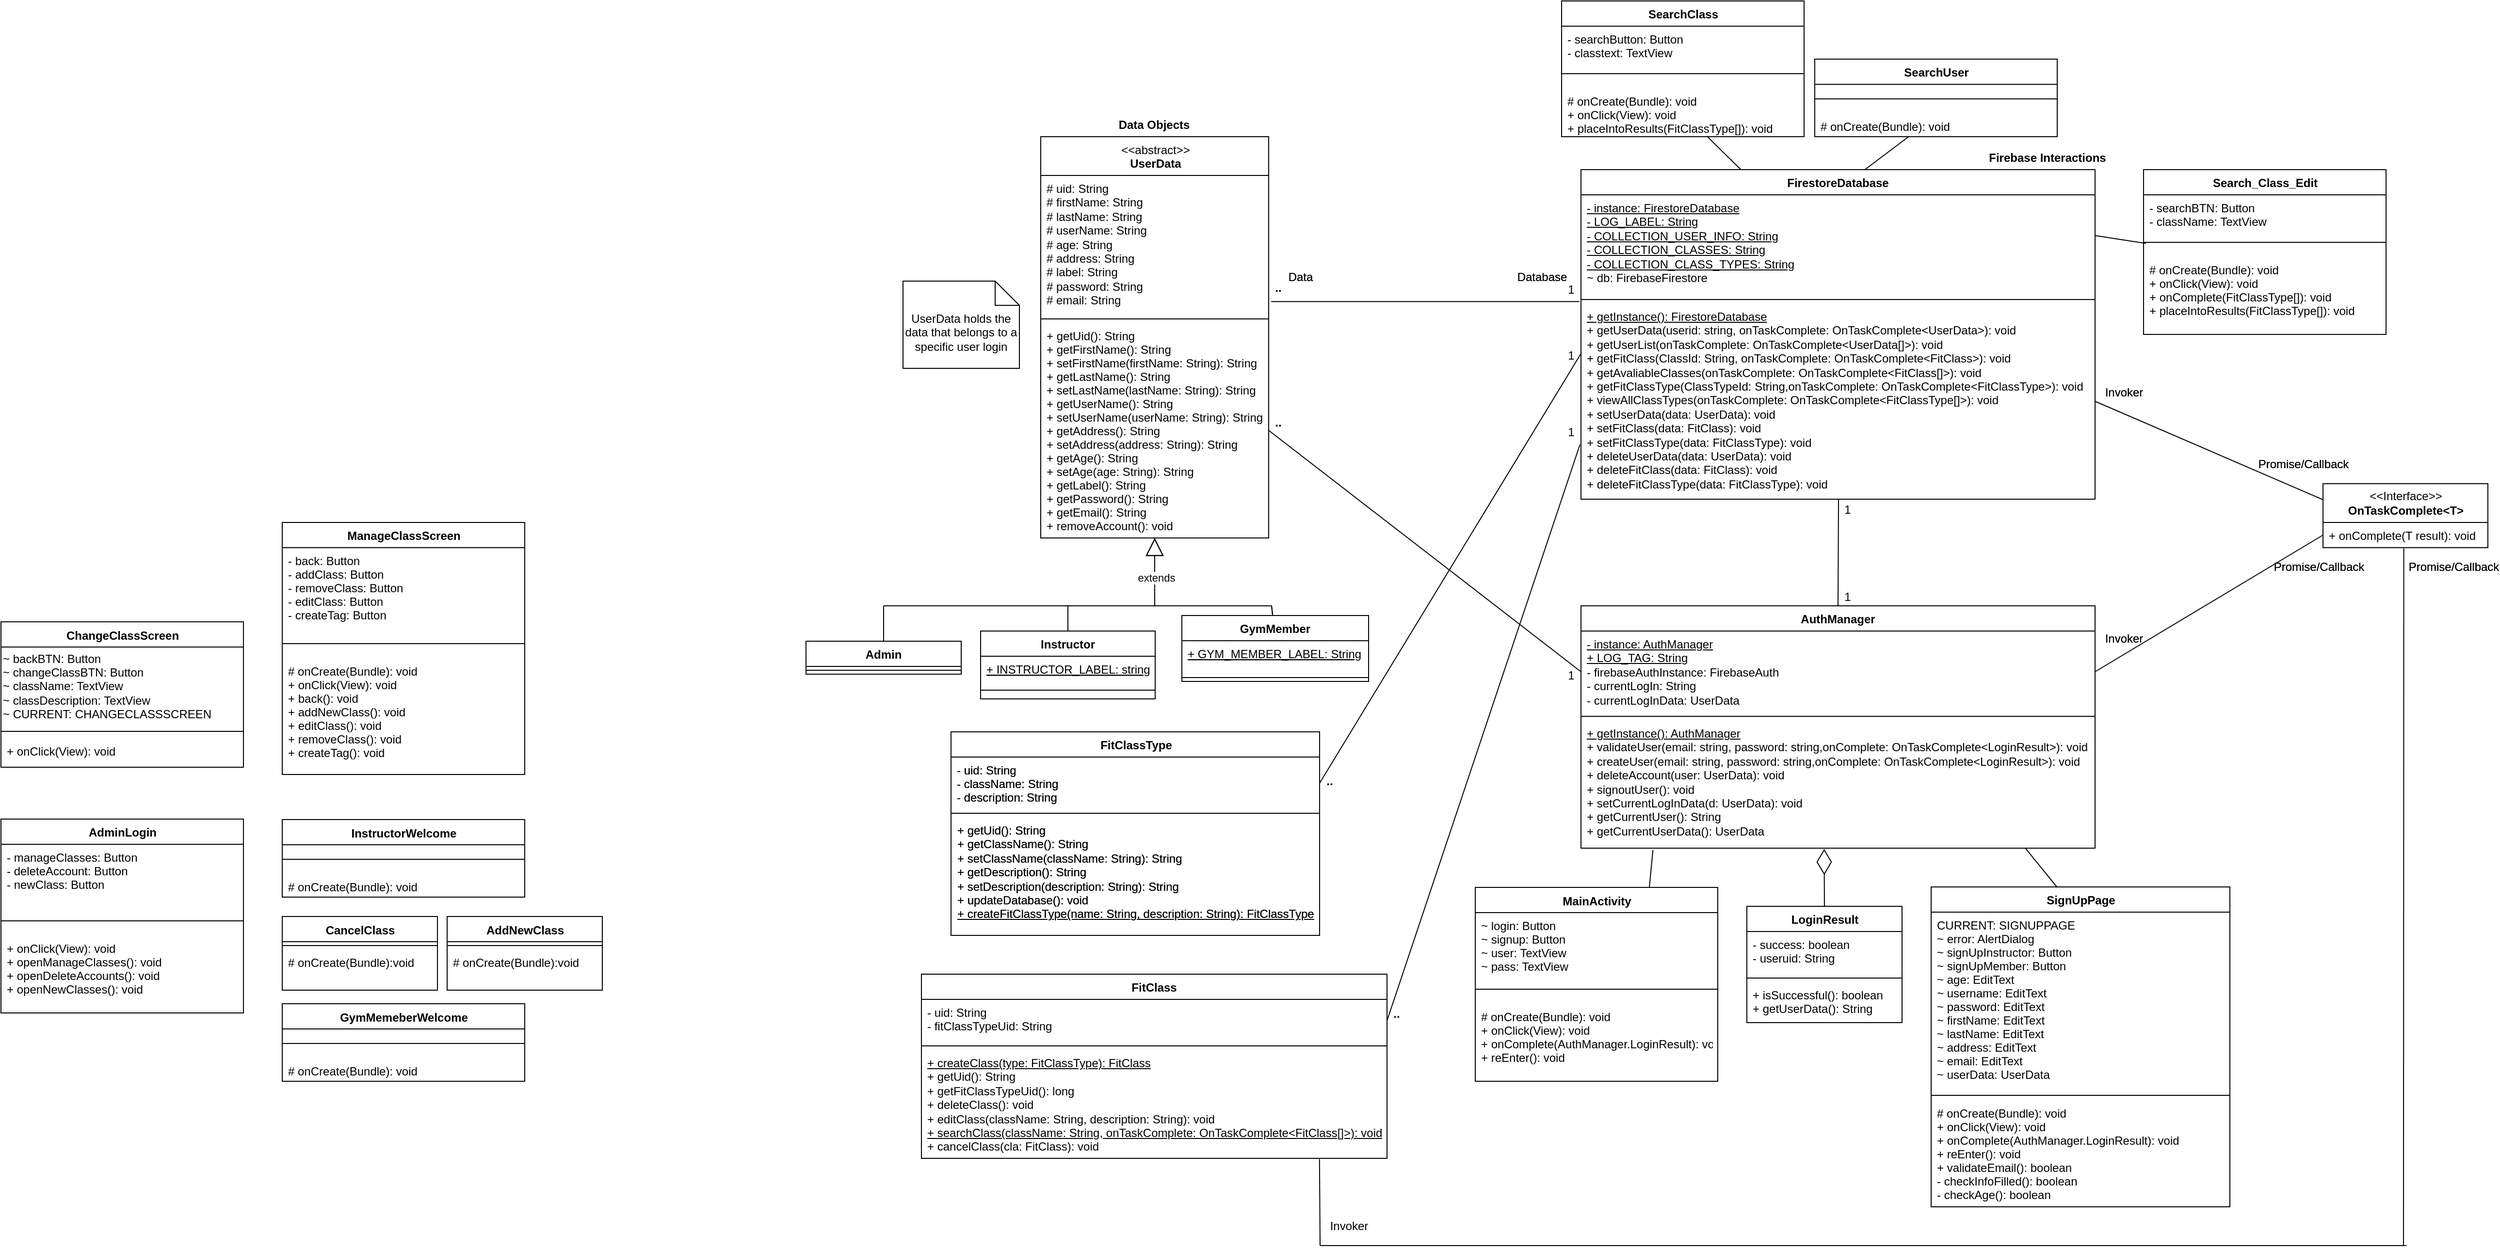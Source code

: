 <mxfile version="15.5.7" type="device"><diagram id="C5RBs43oDa-KdzZeNtuy" name="Page-1"><mxGraphModel dx="3253" dy="2531" grid="1" gridSize="10" guides="1" tooltips="1" connect="1" arrows="1" fold="1" page="1" pageScale="1" pageWidth="827" pageHeight="1169" math="0" shadow="0"><root><mxCell id="WIyWlLk6GJQsqaUBKTNV-0"/><mxCell id="WIyWlLk6GJQsqaUBKTNV-1" parent="WIyWlLk6GJQsqaUBKTNV-0"/><mxCell id="qj3Pw4uuOBfCxaDQ0eWG-0" value="FirestoreDatabase&#10;" style="swimlane;fontStyle=1;align=center;verticalAlign=top;childLayout=stackLayout;horizontal=1;startSize=26;horizontalStack=0;resizeParent=1;resizeParentMax=0;resizeLast=0;collapsible=1;marginBottom=0;" parent="WIyWlLk6GJQsqaUBKTNV-1" vertex="1"><mxGeometry x="1389" y="-870" width="530" height="340" as="geometry"/></mxCell><mxCell id="qj3Pw4uuOBfCxaDQ0eWG-1" value="&lt;u&gt;- instance: FirestoreDatabase&lt;/u&gt;&lt;br&gt;&lt;u&gt;- LOG_LABEL: String&lt;/u&gt;&lt;br&gt;&lt;u&gt;- COLLECTION_USER_INFO: String&lt;/u&gt;&lt;br&gt;&lt;u&gt;- COLLECTION_CLASSES: String&lt;/u&gt;&lt;br&gt;&lt;u&gt;- COLLECTION_CLASS_TYPES: String&lt;/u&gt;&lt;br&gt;~ db: FirebaseFirestore" style="text;strokeColor=none;fillColor=none;align=left;verticalAlign=top;spacingLeft=4;spacingRight=4;overflow=hidden;rotatable=0;points=[[0,0.5],[1,0.5]];portConstraint=eastwest;html=1;" parent="qj3Pw4uuOBfCxaDQ0eWG-0" vertex="1"><mxGeometry y="26" width="530" height="104" as="geometry"/></mxCell><mxCell id="qj3Pw4uuOBfCxaDQ0eWG-2" value="" style="line;strokeWidth=1;fillColor=none;align=left;verticalAlign=middle;spacingTop=-1;spacingLeft=3;spacingRight=3;rotatable=0;labelPosition=right;points=[];portConstraint=eastwest;" parent="qj3Pw4uuOBfCxaDQ0eWG-0" vertex="1"><mxGeometry y="130" width="530" height="8" as="geometry"/></mxCell><mxCell id="qj3Pw4uuOBfCxaDQ0eWG-3" value="&lt;u&gt;+ getInstance(): FirestoreDatabase&lt;/u&gt;&lt;br&gt;+ getUserData(userid: string, onTaskComplete: OnTaskComplete&amp;lt;UserData&amp;gt;): void&lt;br&gt;+ getUserList(onTaskComplete: OnTaskComplete&amp;lt;UserData[]&amp;gt;): void&lt;br&gt;+ getFitClass(ClassId: String, onTaskComplete: OnTaskComplete&amp;lt;FitClass&amp;gt;): void&lt;br&gt;+ getAvaliableClasses(onTaskComplete: OnTaskComplete&amp;lt;FitClass[]&amp;gt;): void&lt;br&gt;+ getFitClassType(ClassTypeId: String,onTaskComplete: OnTaskComplete&amp;lt;FitClassType&amp;gt;): void&lt;br&gt;+ viewAllClassTypes(onTaskComplete: OnTaskComplete&amp;lt;FitClassType[]&amp;gt;): void&lt;br&gt;+ setUserData(data: UserData): void&lt;br&gt;+ setFitClass(data: FitClass): void&lt;br&gt;+ setFitClassType(data: FitClassType): void&lt;br&gt;+ deleteUserData(data: UserData): void&lt;br&gt;+ deleteFitClass(data: FitClass): void&lt;br&gt;+ deleteFitClassType(data: FitClassType): void" style="text;strokeColor=none;fillColor=none;align=left;verticalAlign=top;spacingLeft=4;spacingRight=4;overflow=hidden;rotatable=0;points=[[0,0.5],[1,0.5]];portConstraint=eastwest;html=1;" parent="qj3Pw4uuOBfCxaDQ0eWG-0" vertex="1"><mxGeometry y="138" width="530" height="202" as="geometry"/></mxCell><mxCell id="qj3Pw4uuOBfCxaDQ0eWG-4" value="AuthManager" style="swimlane;fontStyle=1;align=center;verticalAlign=top;childLayout=stackLayout;horizontal=1;startSize=26;horizontalStack=0;resizeParent=1;resizeParentMax=0;resizeLast=0;collapsible=1;marginBottom=0;" parent="WIyWlLk6GJQsqaUBKTNV-1" vertex="1"><mxGeometry x="1389" y="-420" width="530" height="250" as="geometry"/></mxCell><mxCell id="qj3Pw4uuOBfCxaDQ0eWG-5" value="&lt;u&gt;- instance: AuthManager&lt;br&gt;+ LOG_TAG: String&lt;/u&gt;&lt;br&gt;- firebaseAuthInstance: FirebaseAuth&lt;br&gt;- currentLogIn: String&lt;br&gt;- currentLogInData: UserData" style="text;strokeColor=none;fillColor=none;align=left;verticalAlign=top;spacingLeft=4;spacingRight=4;overflow=hidden;rotatable=0;points=[[0,0.5],[1,0.5]];portConstraint=eastwest;html=1;" parent="qj3Pw4uuOBfCxaDQ0eWG-4" vertex="1"><mxGeometry y="26" width="530" height="84" as="geometry"/></mxCell><mxCell id="qj3Pw4uuOBfCxaDQ0eWG-6" value="" style="line;strokeWidth=1;fillColor=none;align=left;verticalAlign=middle;spacingTop=-1;spacingLeft=3;spacingRight=3;rotatable=0;labelPosition=right;points=[];portConstraint=eastwest;" parent="qj3Pw4uuOBfCxaDQ0eWG-4" vertex="1"><mxGeometry y="110" width="530" height="8" as="geometry"/></mxCell><mxCell id="qj3Pw4uuOBfCxaDQ0eWG-7" value="&lt;u&gt;+ getInstance(): AuthManager&lt;/u&gt;&lt;br&gt;+ validateUser(email: string, password: string,onComplete: OnTaskComplete&amp;lt;LoginResult&amp;gt;): void&lt;br&gt;+ createUser(email: string, password: string,onComplete: OnTaskComplete&amp;lt;LoginResult&amp;gt;): void&lt;br&gt;+ deleteAccount(user: UserData): void&lt;br&gt;+ signoutUser(): void&lt;br&gt;+ setCurrentLogInData(d: UserData): void&lt;br&gt;+ getCurrentUser(): String&lt;br&gt;+ getCurrentUserData(): UserData" style="text;strokeColor=none;fillColor=none;align=left;verticalAlign=top;spacingLeft=4;spacingRight=4;overflow=hidden;rotatable=0;points=[[0,0.5],[1,0.5]];portConstraint=eastwest;html=1;" parent="qj3Pw4uuOBfCxaDQ0eWG-4" vertex="1"><mxGeometry y="118" width="530" height="132" as="geometry"/></mxCell><mxCell id="qj3Pw4uuOBfCxaDQ0eWG-10" value="&lt;span style=&quot;font-weight: normal&quot;&gt;&amp;lt;&amp;lt;abstract&amp;gt;&amp;gt;&lt;/span&gt;&lt;br&gt;UserData" style="swimlane;fontStyle=1;align=center;verticalAlign=top;childLayout=stackLayout;horizontal=1;startSize=40;horizontalStack=0;resizeParent=1;resizeParentMax=0;resizeLast=0;collapsible=1;marginBottom=0;html=1;" parent="WIyWlLk6GJQsqaUBKTNV-1" vertex="1"><mxGeometry x="832" y="-904" width="235" height="414" as="geometry"/></mxCell><mxCell id="qj3Pw4uuOBfCxaDQ0eWG-11" value="# uid: String&lt;br&gt;# firstName: String&lt;br&gt;# lastName: String&lt;br&gt;# userName: String&lt;br&gt;# age: String&lt;br&gt;# address: String&lt;br&gt;# label: String&lt;br&gt;# password: String&lt;br&gt;# email: String" style="text;strokeColor=none;fillColor=none;align=left;verticalAlign=top;spacingLeft=4;spacingRight=4;overflow=hidden;rotatable=0;points=[[0,0.5],[1,0.5]];portConstraint=eastwest;html=1;" parent="qj3Pw4uuOBfCxaDQ0eWG-10" vertex="1"><mxGeometry y="40" width="235" height="144" as="geometry"/></mxCell><mxCell id="qj3Pw4uuOBfCxaDQ0eWG-12" value="" style="line;strokeWidth=1;fillColor=none;align=left;verticalAlign=middle;spacingTop=-1;spacingLeft=3;spacingRight=3;rotatable=0;labelPosition=right;points=[];portConstraint=eastwest;" parent="qj3Pw4uuOBfCxaDQ0eWG-10" vertex="1"><mxGeometry y="184" width="235" height="8" as="geometry"/></mxCell><mxCell id="qj3Pw4uuOBfCxaDQ0eWG-13" value="+ getUid(): String&#10;+ getFirstName(): String&#10;+ setFirstName(firstName: String): String&#10;+ getLastName(): String&#10;+ setLastName(lastName: String): String&#10;+ getUserName(): String&#10;+ setUserName(userName: String): String&#10;+ getAddress(): String&#10;+ setAddress(address: String): String&#10;+ getAge(): String&#10;+ setAge(age: String): String&#10;+ getLabel(): String&#10;+ getPassword(): String&#10;+ getEmail(): String&#10;+ removeAccount(): void" style="text;strokeColor=none;fillColor=none;align=left;verticalAlign=top;spacingLeft=4;spacingRight=4;overflow=hidden;rotatable=0;points=[[0,0.5],[1,0.5]];portConstraint=eastwest;" parent="qj3Pw4uuOBfCxaDQ0eWG-10" vertex="1"><mxGeometry y="192" width="235" height="222" as="geometry"/></mxCell><mxCell id="qj3Pw4uuOBfCxaDQ0eWG-15" value="Firebase Interactions" style="text;align=center;fontStyle=1;verticalAlign=middle;spacingLeft=3;spacingRight=3;strokeColor=none;rotatable=0;points=[[0,0.5],[1,0.5]];portConstraint=eastwest;" parent="WIyWlLk6GJQsqaUBKTNV-1" vertex="1"><mxGeometry x="1830" y="-896" width="80" height="26" as="geometry"/></mxCell><mxCell id="qj3Pw4uuOBfCxaDQ0eWG-17" value="Data Objects" style="text;align=center;fontStyle=1;verticalAlign=middle;spacingLeft=3;spacingRight=3;strokeColor=none;rotatable=0;points=[[0,0.5],[1,0.5]];portConstraint=eastwest;" parent="WIyWlLk6GJQsqaUBKTNV-1" vertex="1"><mxGeometry x="909" y="-930" width="80" height="26" as="geometry"/></mxCell><mxCell id="qj3Pw4uuOBfCxaDQ0eWG-18" value="FitClass" style="swimlane;fontStyle=1;align=center;verticalAlign=top;childLayout=stackLayout;horizontal=1;startSize=26;horizontalStack=0;resizeParent=1;resizeParentMax=0;resizeLast=0;collapsible=1;marginBottom=0;" parent="WIyWlLk6GJQsqaUBKTNV-1" vertex="1"><mxGeometry x="709" y="-40" width="480" height="190" as="geometry"/></mxCell><mxCell id="qj3Pw4uuOBfCxaDQ0eWG-19" value="- uid: String&#10;- fitClassTypeUid: String" style="text;strokeColor=none;fillColor=none;align=left;verticalAlign=top;spacingLeft=4;spacingRight=4;overflow=hidden;rotatable=0;points=[[0,0.5],[1,0.5]];portConstraint=eastwest;" parent="qj3Pw4uuOBfCxaDQ0eWG-18" vertex="1"><mxGeometry y="26" width="480" height="44" as="geometry"/></mxCell><mxCell id="qj3Pw4uuOBfCxaDQ0eWG-20" value="" style="line;strokeWidth=1;fillColor=none;align=left;verticalAlign=middle;spacingTop=-1;spacingLeft=3;spacingRight=3;rotatable=0;labelPosition=right;points=[];portConstraint=eastwest;" parent="qj3Pw4uuOBfCxaDQ0eWG-18" vertex="1"><mxGeometry y="70" width="480" height="8" as="geometry"/></mxCell><mxCell id="qj3Pw4uuOBfCxaDQ0eWG-21" value="&lt;u&gt;+ createClass(type: FitClassType): FitClass&lt;/u&gt;&lt;br&gt;+ getUid(): String&lt;br&gt;+ getFitClassTypeUid(): long&lt;br&gt;+ deleteClass(): void&lt;br&gt;+ editClass(className: String, description: String): void&lt;br&gt;&lt;u&gt;+ searchClass(className: String, onTaskComplete: OnTaskComplete&amp;lt;FitClass[]&amp;gt;): void&lt;/u&gt;&lt;br&gt;+ cancelClass(cla: FitClass): void" style="text;strokeColor=none;fillColor=none;align=left;verticalAlign=top;spacingLeft=4;spacingRight=4;overflow=hidden;rotatable=0;points=[[0,0.5],[1,0.5]];portConstraint=eastwest;html=1;" parent="qj3Pw4uuOBfCxaDQ0eWG-18" vertex="1"><mxGeometry y="78" width="480" height="112" as="geometry"/></mxCell><mxCell id="qj3Pw4uuOBfCxaDQ0eWG-22" value="UserData holds the data that belongs to a specific user login" style="shape=note2;boundedLbl=1;whiteSpace=wrap;html=1;size=25;verticalAlign=top;align=center;" parent="WIyWlLk6GJQsqaUBKTNV-1" vertex="1"><mxGeometry x="690" y="-755" width="120" height="90" as="geometry"/></mxCell><mxCell id="qj3Pw4uuOBfCxaDQ0eWG-23" value="Admin" style="swimlane;fontStyle=1;align=center;verticalAlign=top;childLayout=stackLayout;horizontal=1;startSize=26;horizontalStack=0;resizeParent=1;resizeParentMax=0;resizeLast=0;collapsible=1;marginBottom=0;" parent="WIyWlLk6GJQsqaUBKTNV-1" vertex="1"><mxGeometry x="590" y="-383.5" width="160" height="34" as="geometry"/></mxCell><mxCell id="qj3Pw4uuOBfCxaDQ0eWG-25" value="" style="line;strokeWidth=1;fillColor=none;align=left;verticalAlign=middle;spacingTop=-1;spacingLeft=3;spacingRight=3;rotatable=0;labelPosition=right;points=[];portConstraint=eastwest;" parent="qj3Pw4uuOBfCxaDQ0eWG-23" vertex="1"><mxGeometry y="26" width="160" height="8" as="geometry"/></mxCell><mxCell id="qj3Pw4uuOBfCxaDQ0eWG-27" value="Instructor" style="swimlane;fontStyle=1;align=center;verticalAlign=top;childLayout=stackLayout;horizontal=1;startSize=26;horizontalStack=0;resizeParent=1;resizeParentMax=0;resizeLast=0;collapsible=1;marginBottom=0;" parent="WIyWlLk6GJQsqaUBKTNV-1" vertex="1"><mxGeometry x="770" y="-394" width="180" height="70" as="geometry"/></mxCell><mxCell id="qj3Pw4uuOBfCxaDQ0eWG-28" value="+ INSTRUCTOR_LABEL: string" style="text;strokeColor=none;fillColor=none;align=left;verticalAlign=top;spacingLeft=4;spacingRight=4;overflow=hidden;rotatable=0;points=[[0,0.5],[1,0.5]];portConstraint=eastwest;fontStyle=4" parent="qj3Pw4uuOBfCxaDQ0eWG-27" vertex="1"><mxGeometry y="26" width="180" height="26" as="geometry"/></mxCell><mxCell id="qj3Pw4uuOBfCxaDQ0eWG-29" value="" style="line;strokeWidth=1;fillColor=none;align=left;verticalAlign=middle;spacingTop=-1;spacingLeft=3;spacingRight=3;rotatable=0;labelPosition=right;points=[];portConstraint=eastwest;" parent="qj3Pw4uuOBfCxaDQ0eWG-27" vertex="1"><mxGeometry y="52" width="180" height="18" as="geometry"/></mxCell><mxCell id="qj3Pw4uuOBfCxaDQ0eWG-31" value="GymMember" style="swimlane;fontStyle=1;align=center;verticalAlign=top;childLayout=stackLayout;horizontal=1;startSize=26;horizontalStack=0;resizeParent=1;resizeParentMax=0;resizeLast=0;collapsible=1;marginBottom=0;" parent="WIyWlLk6GJQsqaUBKTNV-1" vertex="1"><mxGeometry x="977.5" y="-410" width="192.5" height="68" as="geometry"/></mxCell><mxCell id="qj3Pw4uuOBfCxaDQ0eWG-32" value="+ GYM_MEMBER_LABEL: String" style="text;strokeColor=none;fillColor=none;align=left;verticalAlign=top;spacingLeft=4;spacingRight=4;overflow=hidden;rotatable=0;points=[[0,0.5],[1,0.5]];portConstraint=eastwest;fontStyle=4" parent="qj3Pw4uuOBfCxaDQ0eWG-31" vertex="1"><mxGeometry y="26" width="192.5" height="34" as="geometry"/></mxCell><mxCell id="qj3Pw4uuOBfCxaDQ0eWG-33" value="" style="line;strokeWidth=1;fillColor=none;align=left;verticalAlign=middle;spacingTop=-1;spacingLeft=3;spacingRight=3;rotatable=0;labelPosition=right;points=[];portConstraint=eastwest;" parent="qj3Pw4uuOBfCxaDQ0eWG-31" vertex="1"><mxGeometry y="60" width="192.5" height="8" as="geometry"/></mxCell><mxCell id="qj3Pw4uuOBfCxaDQ0eWG-36" value="extends" style="endArrow=block;endSize=16;endFill=0;html=1;entryX=0.5;entryY=1;entryDx=0;entryDy=0;entryPerimeter=0;" parent="WIyWlLk6GJQsqaUBKTNV-1" target="qj3Pw4uuOBfCxaDQ0eWG-13" edge="1"><mxGeometry x="-0.133" y="-1" width="160" relative="1" as="geometry"><mxPoint x="949.5" y="-420" as="sourcePoint"/><mxPoint x="951.5" y="-490" as="targetPoint"/><mxPoint y="1" as="offset"/></mxGeometry></mxCell><mxCell id="qj3Pw4uuOBfCxaDQ0eWG-38" value="" style="endArrow=none;html=1;" parent="WIyWlLk6GJQsqaUBKTNV-1" edge="1"><mxGeometry width="50" height="50" relative="1" as="geometry"><mxPoint x="670" y="-420" as="sourcePoint"/><mxPoint x="1070" y="-420" as="targetPoint"/></mxGeometry></mxCell><mxCell id="qj3Pw4uuOBfCxaDQ0eWG-39" value="" style="endArrow=none;html=1;exitX=0.486;exitY=-0.007;exitDx=0;exitDy=0;exitPerimeter=0;" parent="WIyWlLk6GJQsqaUBKTNV-1" source="qj3Pw4uuOBfCxaDQ0eWG-31" edge="1"><mxGeometry width="50" height="50" relative="1" as="geometry"><mxPoint x="920" y="-190" as="sourcePoint"/><mxPoint x="1070" y="-420" as="targetPoint"/></mxGeometry></mxCell><mxCell id="qj3Pw4uuOBfCxaDQ0eWG-40" value="" style="endArrow=none;html=1;exitX=0.5;exitY=0;exitDx=0;exitDy=0;" parent="WIyWlLk6GJQsqaUBKTNV-1" source="qj3Pw4uuOBfCxaDQ0eWG-23" edge="1"><mxGeometry width="50" height="50" relative="1" as="geometry"><mxPoint x="750" y="-180" as="sourcePoint"/><mxPoint x="670" y="-420" as="targetPoint"/></mxGeometry></mxCell><mxCell id="qj3Pw4uuOBfCxaDQ0eWG-41" value="" style="endArrow=none;html=1;exitX=0.5;exitY=0;exitDx=0;exitDy=0;" parent="WIyWlLk6GJQsqaUBKTNV-1" source="qj3Pw4uuOBfCxaDQ0eWG-27" edge="1"><mxGeometry width="50" height="50" relative="1" as="geometry"><mxPoint x="900" y="-70" as="sourcePoint"/><mxPoint x="860" y="-420" as="targetPoint"/></mxGeometry></mxCell><mxCell id="KuLqI49KW8a4QAhjE9KD-0" value="" style="endArrow=diamondThin;endFill=0;endSize=24;html=1;sourcePerimeterSpacing=8;targetPerimeterSpacing=8;exitX=0.5;exitY=0;exitDx=0;exitDy=0;entryX=0.473;entryY=1.006;entryDx=0;entryDy=0;entryPerimeter=0;" parent="WIyWlLk6GJQsqaUBKTNV-1" source="KuLqI49KW8a4QAhjE9KD-1" target="qj3Pw4uuOBfCxaDQ0eWG-7" edge="1"><mxGeometry width="160" relative="1" as="geometry"><mxPoint x="1404" y="-42" as="sourcePoint"/><mxPoint x="1639" y="-190" as="targetPoint"/></mxGeometry></mxCell><mxCell id="KuLqI49KW8a4QAhjE9KD-1" value="LoginResult" style="swimlane;fontStyle=1;align=center;verticalAlign=top;childLayout=stackLayout;horizontal=1;startSize=26;horizontalStack=0;resizeParent=1;resizeParentMax=0;resizeLast=0;collapsible=1;marginBottom=0;hachureGap=4;pointerEvents=0;html=1;" parent="WIyWlLk6GJQsqaUBKTNV-1" vertex="1"><mxGeometry x="1560" y="-110" width="160" height="120" as="geometry"/></mxCell><mxCell id="KuLqI49KW8a4QAhjE9KD-2" value="- success: boolean&#10;- useruid: String " style="text;strokeColor=none;fillColor=none;align=left;verticalAlign=top;spacingLeft=4;spacingRight=4;overflow=hidden;rotatable=0;points=[[0,0.5],[1,0.5]];portConstraint=eastwest;" parent="KuLqI49KW8a4QAhjE9KD-1" vertex="1"><mxGeometry y="26" width="160" height="44" as="geometry"/></mxCell><mxCell id="KuLqI49KW8a4QAhjE9KD-3" value="" style="line;strokeWidth=1;fillColor=none;align=left;verticalAlign=middle;spacingTop=-1;spacingLeft=3;spacingRight=3;rotatable=0;labelPosition=right;points=[];portConstraint=eastwest;" parent="KuLqI49KW8a4QAhjE9KD-1" vertex="1"><mxGeometry y="70" width="160" height="8" as="geometry"/></mxCell><mxCell id="KuLqI49KW8a4QAhjE9KD-4" value="+ isSuccessful(): boolean&#10;+ getUserData(): String" style="text;strokeColor=none;fillColor=none;align=left;verticalAlign=top;spacingLeft=4;spacingRight=4;overflow=hidden;rotatable=0;points=[[0,0.5],[1,0.5]];portConstraint=eastwest;" parent="KuLqI49KW8a4QAhjE9KD-1" vertex="1"><mxGeometry y="78" width="160" height="42" as="geometry"/></mxCell><mxCell id="KuLqI49KW8a4QAhjE9KD-5" value="&amp;lt;&amp;lt;Interface&amp;gt;&amp;gt;&lt;br&gt;&lt;b&gt;OnTaskComplete&amp;lt;T&amp;gt;&lt;/b&gt;" style="swimlane;fontStyle=0;childLayout=stackLayout;horizontal=1;startSize=40;fillColor=none;horizontalStack=0;resizeParent=1;resizeParentMax=0;resizeLast=0;collapsible=1;marginBottom=0;hachureGap=4;pointerEvents=0;html=1;" parent="WIyWlLk6GJQsqaUBKTNV-1" vertex="1"><mxGeometry x="2154" y="-546" width="170" height="66" as="geometry"/></mxCell><mxCell id="KuLqI49KW8a4QAhjE9KD-6" value="+ onComplete(T result): void" style="text;strokeColor=none;fillColor=none;align=left;verticalAlign=top;spacingLeft=4;spacingRight=4;overflow=hidden;rotatable=0;points=[[0,0.5],[1,0.5]];portConstraint=eastwest;" parent="KuLqI49KW8a4QAhjE9KD-5" vertex="1"><mxGeometry y="40" width="170" height="26" as="geometry"/></mxCell><mxCell id="KuLqI49KW8a4QAhjE9KD-13" value="" style="endArrow=none;html=1;startSize=14;endSize=14;sourcePerimeterSpacing=8;targetPerimeterSpacing=8;entryX=1;entryY=0.5;entryDx=0;entryDy=0;exitX=0;exitY=0.25;exitDx=0;exitDy=0;" parent="WIyWlLk6GJQsqaUBKTNV-1" source="KuLqI49KW8a4QAhjE9KD-5" target="qj3Pw4uuOBfCxaDQ0eWG-3" edge="1"><mxGeometry width="50" height="50" relative="1" as="geometry"><mxPoint x="2129" y="-520" as="sourcePoint"/><mxPoint x="2279" y="-636" as="targetPoint"/></mxGeometry></mxCell><mxCell id="KuLqI49KW8a4QAhjE9KD-14" value="" style="endArrow=none;html=1;startSize=14;endSize=14;sourcePerimeterSpacing=8;targetPerimeterSpacing=8;exitX=0;exitY=0.5;exitDx=0;exitDy=0;entryX=1;entryY=0.5;entryDx=0;entryDy=0;" parent="WIyWlLk6GJQsqaUBKTNV-1" source="KuLqI49KW8a4QAhjE9KD-6" target="qj3Pw4uuOBfCxaDQ0eWG-5" edge="1"><mxGeometry width="50" height="50" relative="1" as="geometry"><mxPoint x="1939" y="-506" as="sourcePoint"/><mxPoint x="2319" y="-616" as="targetPoint"/></mxGeometry></mxCell><mxCell id="KuLqI49KW8a4QAhjE9KD-15" value="Promise/Callback" style="text;html=1;strokeColor=none;fillColor=none;align=center;verticalAlign=middle;whiteSpace=wrap;rounded=0;hachureGap=4;pointerEvents=0;" parent="WIyWlLk6GJQsqaUBKTNV-1" vertex="1"><mxGeometry x="2114" y="-576" width="40" height="20" as="geometry"/></mxCell><mxCell id="KuLqI49KW8a4QAhjE9KD-16" value="Promise/Callback" style="text;html=1;strokeColor=none;fillColor=none;align=center;verticalAlign=middle;whiteSpace=wrap;rounded=0;hachureGap=4;pointerEvents=0;" parent="WIyWlLk6GJQsqaUBKTNV-1" vertex="1"><mxGeometry x="2130" y="-470" width="40" height="20" as="geometry"/></mxCell><mxCell id="KuLqI49KW8a4QAhjE9KD-17" value="Invoker" style="text;html=1;strokeColor=none;fillColor=none;align=center;verticalAlign=middle;whiteSpace=wrap;rounded=0;hachureGap=4;pointerEvents=0;" parent="WIyWlLk6GJQsqaUBKTNV-1" vertex="1"><mxGeometry x="1929" y="-650" width="40" height="20" as="geometry"/></mxCell><mxCell id="KuLqI49KW8a4QAhjE9KD-18" value="Invoker" style="text;html=1;strokeColor=none;fillColor=none;align=center;verticalAlign=middle;whiteSpace=wrap;rounded=0;hachureGap=4;pointerEvents=0;" parent="WIyWlLk6GJQsqaUBKTNV-1" vertex="1"><mxGeometry x="1929" y="-396" width="40" height="20" as="geometry"/></mxCell><mxCell id="KuLqI49KW8a4QAhjE9KD-19" value="" style="endArrow=none;html=1;startSize=14;endSize=14;sourcePerimeterSpacing=8;targetPerimeterSpacing=8;entryX=-0.003;entryY=-0.009;entryDx=0;entryDy=0;entryPerimeter=0;exitX=1.011;exitY=0.904;exitDx=0;exitDy=0;exitPerimeter=0;" parent="WIyWlLk6GJQsqaUBKTNV-1" source="qj3Pw4uuOBfCxaDQ0eWG-11" target="qj3Pw4uuOBfCxaDQ0eWG-3" edge="1"><mxGeometry width="50" height="50" relative="1" as="geometry"><mxPoint x="1209" y="-620" as="sourcePoint"/><mxPoint x="1259" y="-670" as="targetPoint"/></mxGeometry></mxCell><mxCell id="KuLqI49KW8a4QAhjE9KD-20" value="Data" style="text;html=1;strokeColor=none;fillColor=none;align=center;verticalAlign=middle;whiteSpace=wrap;rounded=0;hachureGap=4;pointerEvents=0;" parent="WIyWlLk6GJQsqaUBKTNV-1" vertex="1"><mxGeometry x="1079.5" y="-769" width="40" height="20" as="geometry"/></mxCell><mxCell id="KuLqI49KW8a4QAhjE9KD-21" value="Database" style="text;html=1;strokeColor=none;fillColor=none;align=center;verticalAlign=middle;whiteSpace=wrap;rounded=0;hachureGap=4;pointerEvents=0;" parent="WIyWlLk6GJQsqaUBKTNV-1" vertex="1"><mxGeometry x="1329" y="-769" width="40" height="20" as="geometry"/></mxCell><mxCell id="KuLqI49KW8a4QAhjE9KD-24" value="" style="endArrow=none;html=1;startSize=14;endSize=14;sourcePerimeterSpacing=8;targetPerimeterSpacing=8;entryX=0.49;entryY=1.027;entryDx=0;entryDy=0;entryPerimeter=0;" parent="WIyWlLk6GJQsqaUBKTNV-1" target="KuLqI49KW8a4QAhjE9KD-6" edge="1"><mxGeometry width="50" height="50" relative="1" as="geometry"><mxPoint x="2237" y="240" as="sourcePoint"/><mxPoint x="2289" y="-370" as="targetPoint"/></mxGeometry></mxCell><mxCell id="KuLqI49KW8a4QAhjE9KD-26" value="Promise/Callback" style="text;html=1;strokeColor=none;fillColor=none;align=center;verticalAlign=middle;whiteSpace=wrap;rounded=0;hachureGap=4;pointerEvents=0;" parent="WIyWlLk6GJQsqaUBKTNV-1" vertex="1"><mxGeometry x="2269" y="-470" width="40" height="20" as="geometry"/></mxCell><mxCell id="KuLqI49KW8a4QAhjE9KD-27" value="FitClassType" style="swimlane;fontStyle=1;align=center;verticalAlign=top;childLayout=stackLayout;horizontal=1;startSize=26;horizontalStack=0;resizeParent=1;resizeParentMax=0;resizeLast=0;collapsible=1;marginBottom=0;hachureGap=4;pointerEvents=0;html=1;" parent="WIyWlLk6GJQsqaUBKTNV-1" vertex="1"><mxGeometry x="739.5" y="-290" width="380" height="210" as="geometry"/></mxCell><mxCell id="KuLqI49KW8a4QAhjE9KD-28" value="- uid: String&#10;- className: String&#10;- description: String&#10;" style="text;strokeColor=none;fillColor=none;align=left;verticalAlign=top;spacingLeft=4;spacingRight=4;overflow=hidden;rotatable=0;points=[[0,0.5],[1,0.5]];portConstraint=eastwest;" parent="KuLqI49KW8a4QAhjE9KD-27" vertex="1"><mxGeometry y="26" width="380" height="54" as="geometry"/></mxCell><mxCell id="KuLqI49KW8a4QAhjE9KD-29" value="" style="line;strokeWidth=1;fillColor=none;align=left;verticalAlign=middle;spacingTop=-1;spacingLeft=3;spacingRight=3;rotatable=0;labelPosition=right;points=[];portConstraint=eastwest;" parent="KuLqI49KW8a4QAhjE9KD-27" vertex="1"><mxGeometry y="80" width="380" height="8" as="geometry"/></mxCell><mxCell id="KuLqI49KW8a4QAhjE9KD-30" value="+ getUid(): String&lt;br&gt;+ getClassName(): String&lt;br&gt;+ setClassName(className: String): String&lt;br&gt;+ getDescription(): String&lt;br&gt;+ setDescription(description: String): String&lt;br&gt;+ updateDatabase(): void&lt;br&gt;&lt;u&gt;+ createFitClassType(name: String, description: String): FitClassType&lt;/u&gt;" style="text;strokeColor=none;fillColor=none;align=left;verticalAlign=top;spacingLeft=4;spacingRight=4;overflow=hidden;rotatable=0;points=[[0,0.5],[1,0.5]];portConstraint=eastwest;html=1;" parent="KuLqI49KW8a4QAhjE9KD-27" vertex="1"><mxGeometry y="88" width="380" height="122" as="geometry"/></mxCell><mxCell id="KuLqI49KW8a4QAhjE9KD-31" value="" style="endArrow=none;html=1;startSize=14;endSize=14;sourcePerimeterSpacing=8;targetPerimeterSpacing=8;entryX=0;entryY=0.5;entryDx=0;entryDy=0;exitX=1;exitY=0.5;exitDx=0;exitDy=0;" parent="WIyWlLk6GJQsqaUBKTNV-1" source="qj3Pw4uuOBfCxaDQ0eWG-13" target="qj3Pw4uuOBfCxaDQ0eWG-5" edge="1"><mxGeometry width="50" height="50" relative="1" as="geometry"><mxPoint x="1239" y="-450" as="sourcePoint"/><mxPoint x="1289" y="-500" as="targetPoint"/></mxGeometry></mxCell><mxCell id="KuLqI49KW8a4QAhjE9KD-32" value="" style="endArrow=none;html=1;startSize=14;endSize=14;sourcePerimeterSpacing=8;targetPerimeterSpacing=8;exitX=1;exitY=0.5;exitDx=0;exitDy=0;entryX=0.001;entryY=0.252;entryDx=0;entryDy=0;entryPerimeter=0;" parent="WIyWlLk6GJQsqaUBKTNV-1" source="KuLqI49KW8a4QAhjE9KD-28" target="qj3Pw4uuOBfCxaDQ0eWG-3" edge="1"><mxGeometry width="50" height="50" relative="1" as="geometry"><mxPoint x="1149" y="-320" as="sourcePoint"/><mxPoint x="1199" y="-370" as="targetPoint"/></mxGeometry></mxCell><mxCell id="KuLqI49KW8a4QAhjE9KD-33" value="" style="endArrow=none;html=1;startSize=14;endSize=14;sourcePerimeterSpacing=8;targetPerimeterSpacing=8;exitX=1;exitY=0.5;exitDx=0;exitDy=0;entryX=-0.002;entryY=0.721;entryDx=0;entryDy=0;entryPerimeter=0;" parent="WIyWlLk6GJQsqaUBKTNV-1" source="qj3Pw4uuOBfCxaDQ0eWG-19" target="qj3Pw4uuOBfCxaDQ0eWG-3" edge="1"><mxGeometry width="50" height="50" relative="1" as="geometry"><mxPoint x="1219" y="-130" as="sourcePoint"/><mxPoint x="1269" y="-180" as="targetPoint"/></mxGeometry></mxCell><mxCell id="SnNktxE2FoXoKytn3FZG-4" value="AddNewClass" style="swimlane;fontStyle=1;align=center;verticalAlign=top;childLayout=stackLayout;horizontal=1;startSize=26;horizontalStack=0;resizeParent=1;resizeParentMax=0;resizeLast=0;collapsible=1;marginBottom=0;hachureGap=4;pointerEvents=0;html=1;" parent="WIyWlLk6GJQsqaUBKTNV-1" vertex="1"><mxGeometry x="220" y="-99.5" width="160" height="76" as="geometry"/></mxCell><mxCell id="SnNktxE2FoXoKytn3FZG-6" value="" style="line;strokeWidth=1;fillColor=none;align=left;verticalAlign=middle;spacingTop=-1;spacingLeft=3;spacingRight=3;rotatable=0;labelPosition=right;points=[];portConstraint=eastwest;" parent="SnNktxE2FoXoKytn3FZG-4" vertex="1"><mxGeometry y="26" width="160" height="8" as="geometry"/></mxCell><mxCell id="SnNktxE2FoXoKytn3FZG-7" value="# onCreate(Bundle):void" style="text;strokeColor=none;fillColor=none;align=left;verticalAlign=top;spacingLeft=4;spacingRight=4;overflow=hidden;rotatable=0;points=[[0,0.5],[1,0.5]];portConstraint=eastwest;" parent="SnNktxE2FoXoKytn3FZG-4" vertex="1"><mxGeometry y="34" width="160" height="42" as="geometry"/></mxCell><mxCell id="SnNktxE2FoXoKytn3FZG-14" value="AdminLogin" style="swimlane;fontStyle=1;align=center;verticalAlign=top;childLayout=stackLayout;horizontal=1;startSize=26;horizontalStack=0;resizeParent=1;resizeParentMax=0;resizeLast=0;collapsible=1;marginBottom=0;hachureGap=4;pointerEvents=0;html=1;" parent="WIyWlLk6GJQsqaUBKTNV-1" vertex="1"><mxGeometry x="-240" y="-200" width="250" height="200" as="geometry"/></mxCell><mxCell id="SnNktxE2FoXoKytn3FZG-15" value="- manageClasses: Button&#10;- deleteAccount: Button&#10;- newClass: Button" style="text;strokeColor=none;fillColor=none;align=left;verticalAlign=top;spacingLeft=4;spacingRight=4;overflow=hidden;rotatable=0;points=[[0,0.5],[1,0.5]];portConstraint=eastwest;" parent="SnNktxE2FoXoKytn3FZG-14" vertex="1"><mxGeometry y="26" width="250" height="64" as="geometry"/></mxCell><mxCell id="SnNktxE2FoXoKytn3FZG-16" value="" style="line;strokeWidth=1;fillColor=none;align=left;verticalAlign=middle;spacingTop=-1;spacingLeft=3;spacingRight=3;rotatable=0;labelPosition=right;points=[];portConstraint=eastwest;" parent="SnNktxE2FoXoKytn3FZG-14" vertex="1"><mxGeometry y="90" width="250" height="30" as="geometry"/></mxCell><mxCell id="SnNktxE2FoXoKytn3FZG-17" value="+ onClick(View): void&#10;+ openManageClasses(): void&#10;+ openDeleteAccounts(): void&#10;+ openNewClasses(): void" style="text;strokeColor=none;fillColor=none;align=left;verticalAlign=top;spacingLeft=4;spacingRight=4;overflow=hidden;rotatable=0;points=[[0,0.5],[1,0.5]];portConstraint=eastwest;" parent="SnNktxE2FoXoKytn3FZG-14" vertex="1"><mxGeometry y="120" width="250" height="80" as="geometry"/></mxCell><mxCell id="SnNktxE2FoXoKytn3FZG-18" value="CancelClass" style="swimlane;fontStyle=1;align=center;verticalAlign=top;childLayout=stackLayout;horizontal=1;startSize=26;horizontalStack=0;resizeParent=1;resizeParentMax=0;resizeLast=0;collapsible=1;marginBottom=0;hachureGap=4;pointerEvents=0;html=1;" parent="WIyWlLk6GJQsqaUBKTNV-1" vertex="1"><mxGeometry x="50" y="-99.5" width="160" height="76" as="geometry"/></mxCell><mxCell id="SnNktxE2FoXoKytn3FZG-19" value="" style="line;strokeWidth=1;fillColor=none;align=left;verticalAlign=middle;spacingTop=-1;spacingLeft=3;spacingRight=3;rotatable=0;labelPosition=right;points=[];portConstraint=eastwest;" parent="SnNktxE2FoXoKytn3FZG-18" vertex="1"><mxGeometry y="26" width="160" height="8" as="geometry"/></mxCell><mxCell id="SnNktxE2FoXoKytn3FZG-20" value="# onCreate(Bundle):void" style="text;strokeColor=none;fillColor=none;align=left;verticalAlign=top;spacingLeft=4;spacingRight=4;overflow=hidden;rotatable=0;points=[[0,0.5],[1,0.5]];portConstraint=eastwest;" parent="SnNktxE2FoXoKytn3FZG-18" vertex="1"><mxGeometry y="34" width="160" height="42" as="geometry"/></mxCell><mxCell id="SnNktxE2FoXoKytn3FZG-21" value="ChangeClassScreen" style="swimlane;fontStyle=1;align=center;verticalAlign=top;childLayout=stackLayout;horizontal=1;startSize=26;horizontalStack=0;resizeParent=1;resizeParentMax=0;resizeLast=0;collapsible=1;marginBottom=0;hachureGap=4;pointerEvents=0;html=1;" parent="WIyWlLk6GJQsqaUBKTNV-1" vertex="1"><mxGeometry x="-240" y="-403.5" width="250" height="150" as="geometry"/></mxCell><mxCell id="SnNktxE2FoXoKytn3FZG-91" value="&lt;div&gt;&lt;span&gt;~ backBTN: Button&lt;/span&gt;&lt;/div&gt;&lt;div&gt;&lt;span&gt;~ changeClassBTN: Button&lt;/span&gt;&lt;/div&gt;&lt;div&gt;&lt;span&gt;~ className: TextView&lt;/span&gt;&lt;/div&gt;&lt;div&gt;&lt;span&gt;~ classDescription: TextView&lt;/span&gt;&lt;/div&gt;&lt;div&gt;&lt;span&gt;~ CURRENT: CHANGECLASSSCREEN&lt;/span&gt;&lt;/div&gt;" style="text;html=1;align=left;verticalAlign=middle;resizable=0;points=[];autosize=1;strokeColor=none;fillColor=none;" parent="SnNktxE2FoXoKytn3FZG-21" vertex="1"><mxGeometry y="26" width="250" height="80" as="geometry"/></mxCell><mxCell id="SnNktxE2FoXoKytn3FZG-23" value="" style="line;strokeWidth=1;fillColor=none;align=left;verticalAlign=middle;spacingTop=-1;spacingLeft=3;spacingRight=3;rotatable=0;labelPosition=right;points=[];portConstraint=eastwest;" parent="SnNktxE2FoXoKytn3FZG-21" vertex="1"><mxGeometry y="106" width="250" height="14" as="geometry"/></mxCell><mxCell id="SnNktxE2FoXoKytn3FZG-24" value="+ onClick(View): void" style="text;strokeColor=none;fillColor=none;align=left;verticalAlign=top;spacingLeft=4;spacingRight=4;overflow=hidden;rotatable=0;points=[[0,0.5],[1,0.5]];portConstraint=eastwest;" parent="SnNktxE2FoXoKytn3FZG-21" vertex="1"><mxGeometry y="120" width="250" height="30" as="geometry"/></mxCell><mxCell id="SnNktxE2FoXoKytn3FZG-29" value="GymMemeberWelcome" style="swimlane;fontStyle=1;align=center;verticalAlign=top;childLayout=stackLayout;horizontal=1;startSize=26;horizontalStack=0;resizeParent=1;resizeParentMax=0;resizeLast=0;collapsible=1;marginBottom=0;hachureGap=4;pointerEvents=0;html=1;" parent="WIyWlLk6GJQsqaUBKTNV-1" vertex="1"><mxGeometry x="50" y="-9.5" width="250" height="80" as="geometry"/></mxCell><mxCell id="SnNktxE2FoXoKytn3FZG-31" value="" style="line;strokeWidth=1;fillColor=none;align=left;verticalAlign=middle;spacingTop=-1;spacingLeft=3;spacingRight=3;rotatable=0;labelPosition=right;points=[];portConstraint=eastwest;" parent="SnNktxE2FoXoKytn3FZG-29" vertex="1"><mxGeometry y="26" width="250" height="30" as="geometry"/></mxCell><mxCell id="SnNktxE2FoXoKytn3FZG-32" value="# onCreate(Bundle): void" style="text;strokeColor=none;fillColor=none;align=left;verticalAlign=top;spacingLeft=4;spacingRight=4;overflow=hidden;rotatable=0;points=[[0,0.5],[1,0.5]];portConstraint=eastwest;" parent="SnNktxE2FoXoKytn3FZG-29" vertex="1"><mxGeometry y="56" width="250" height="24" as="geometry"/></mxCell><mxCell id="SnNktxE2FoXoKytn3FZG-36" value="InstructorWelcome" style="swimlane;fontStyle=1;align=center;verticalAlign=top;childLayout=stackLayout;horizontal=1;startSize=26;horizontalStack=0;resizeParent=1;resizeParentMax=0;resizeLast=0;collapsible=1;marginBottom=0;hachureGap=4;pointerEvents=0;html=1;" parent="WIyWlLk6GJQsqaUBKTNV-1" vertex="1"><mxGeometry x="50" y="-199.5" width="250" height="80" as="geometry"/></mxCell><mxCell id="SnNktxE2FoXoKytn3FZG-38" value="" style="line;strokeWidth=1;fillColor=none;align=left;verticalAlign=middle;spacingTop=-1;spacingLeft=3;spacingRight=3;rotatable=0;labelPosition=right;points=[];portConstraint=eastwest;" parent="SnNktxE2FoXoKytn3FZG-36" vertex="1"><mxGeometry y="26" width="250" height="30" as="geometry"/></mxCell><mxCell id="SnNktxE2FoXoKytn3FZG-39" value="# onCreate(Bundle): void" style="text;strokeColor=none;fillColor=none;align=left;verticalAlign=top;spacingLeft=4;spacingRight=4;overflow=hidden;rotatable=0;points=[[0,0.5],[1,0.5]];portConstraint=eastwest;" parent="SnNktxE2FoXoKytn3FZG-36" vertex="1"><mxGeometry y="56" width="250" height="24" as="geometry"/></mxCell><mxCell id="SnNktxE2FoXoKytn3FZG-40" value="MainActivity" style="swimlane;fontStyle=1;align=center;verticalAlign=top;childLayout=stackLayout;horizontal=1;startSize=26;horizontalStack=0;resizeParent=1;resizeParentMax=0;resizeLast=0;collapsible=1;marginBottom=0;hachureGap=4;pointerEvents=0;html=1;" parent="WIyWlLk6GJQsqaUBKTNV-1" vertex="1"><mxGeometry x="1280" y="-129.5" width="250" height="200" as="geometry"/></mxCell><mxCell id="SnNktxE2FoXoKytn3FZG-41" value="~ login: Button&#10;~ signup: Button&#10;~ user: TextView&#10;~ pass: TextView" style="text;strokeColor=none;fillColor=none;align=left;verticalAlign=top;spacingLeft=4;spacingRight=4;overflow=hidden;rotatable=0;points=[[0,0.5],[1,0.5]];portConstraint=eastwest;" parent="SnNktxE2FoXoKytn3FZG-40" vertex="1"><mxGeometry y="26" width="250" height="64" as="geometry"/></mxCell><mxCell id="SnNktxE2FoXoKytn3FZG-42" value="" style="line;strokeWidth=1;fillColor=none;align=left;verticalAlign=middle;spacingTop=-1;spacingLeft=3;spacingRight=3;rotatable=0;labelPosition=right;points=[];portConstraint=eastwest;" parent="SnNktxE2FoXoKytn3FZG-40" vertex="1"><mxGeometry y="90" width="250" height="30" as="geometry"/></mxCell><mxCell id="SnNktxE2FoXoKytn3FZG-43" value="# onCreate(Bundle): void&#10;+ onClick(View): void&#10;+ onComplete(AuthManager.LoginResult): void&#10;+ reEnter(): void" style="text;strokeColor=none;fillColor=none;align=left;verticalAlign=top;spacingLeft=4;spacingRight=4;overflow=hidden;rotatable=0;points=[[0,0.5],[1,0.5]];portConstraint=eastwest;" parent="SnNktxE2FoXoKytn3FZG-40" vertex="1"><mxGeometry y="120" width="250" height="80" as="geometry"/></mxCell><mxCell id="SnNktxE2FoXoKytn3FZG-44" value="ManageClassScreen" style="swimlane;fontStyle=1;align=center;verticalAlign=top;childLayout=stackLayout;horizontal=1;startSize=26;horizontalStack=0;resizeParent=1;resizeParentMax=0;resizeLast=0;collapsible=1;marginBottom=0;hachureGap=4;pointerEvents=0;html=1;" parent="WIyWlLk6GJQsqaUBKTNV-1" vertex="1"><mxGeometry x="50" y="-506" width="250" height="260" as="geometry"/></mxCell><mxCell id="SnNktxE2FoXoKytn3FZG-45" value="- back: Button&#10;- addClass: Button&#10;- removeClass: Button&#10;- editClass: Button&#10;- createTag: Button&#10;" style="text;strokeColor=none;fillColor=none;align=left;verticalAlign=top;spacingLeft=4;spacingRight=4;overflow=hidden;rotatable=0;points=[[0,0.5],[1,0.5]];portConstraint=eastwest;" parent="SnNktxE2FoXoKytn3FZG-44" vertex="1"><mxGeometry y="26" width="250" height="84" as="geometry"/></mxCell><mxCell id="SnNktxE2FoXoKytn3FZG-46" value="" style="line;strokeWidth=1;fillColor=none;align=left;verticalAlign=middle;spacingTop=-1;spacingLeft=3;spacingRight=3;rotatable=0;labelPosition=right;points=[];portConstraint=eastwest;" parent="SnNktxE2FoXoKytn3FZG-44" vertex="1"><mxGeometry y="110" width="250" height="30" as="geometry"/></mxCell><mxCell id="SnNktxE2FoXoKytn3FZG-47" value="# onCreate(Bundle): void&#10;+ onClick(View): void&#10;+ back(): void&#10;+ addNewClass(): void&#10;+ editClass(): void&#10;+ removeClass(): void&#10;+ createTag(): void" style="text;strokeColor=none;fillColor=none;align=left;verticalAlign=top;spacingLeft=4;spacingRight=4;overflow=hidden;rotatable=0;points=[[0,0.5],[1,0.5]];portConstraint=eastwest;" parent="SnNktxE2FoXoKytn3FZG-44" vertex="1"><mxGeometry y="140" width="250" height="120" as="geometry"/></mxCell><mxCell id="SnNktxE2FoXoKytn3FZG-51" value="Search_Class_Edit" style="swimlane;fontStyle=1;align=center;verticalAlign=top;childLayout=stackLayout;horizontal=1;startSize=26;horizontalStack=0;resizeParent=1;resizeParentMax=0;resizeLast=0;collapsible=1;marginBottom=0;hachureGap=4;pointerEvents=0;html=1;" parent="WIyWlLk6GJQsqaUBKTNV-1" vertex="1"><mxGeometry x="1969" y="-870" width="250" height="170" as="geometry"/></mxCell><mxCell id="SnNktxE2FoXoKytn3FZG-52" value="- searchBTN: Button&#10;- className: TextView" style="text;strokeColor=none;fillColor=none;align=left;verticalAlign=top;spacingLeft=4;spacingRight=4;overflow=hidden;rotatable=0;points=[[0,0.5],[1,0.5]];portConstraint=eastwest;" parent="SnNktxE2FoXoKytn3FZG-51" vertex="1"><mxGeometry y="26" width="250" height="34" as="geometry"/></mxCell><mxCell id="SnNktxE2FoXoKytn3FZG-53" value="" style="line;strokeWidth=1;fillColor=none;align=left;verticalAlign=middle;spacingTop=-1;spacingLeft=3;spacingRight=3;rotatable=0;labelPosition=right;points=[];portConstraint=eastwest;" parent="SnNktxE2FoXoKytn3FZG-51" vertex="1"><mxGeometry y="60" width="250" height="30" as="geometry"/></mxCell><mxCell id="SnNktxE2FoXoKytn3FZG-54" value="# onCreate(Bundle): void&#10;+ onClick(View): void&#10;+ onComplete(FitClassType[]): void&#10;+ placeIntoResults(FitClassType[]): void" style="text;strokeColor=none;fillColor=none;align=left;verticalAlign=top;spacingLeft=4;spacingRight=4;overflow=hidden;rotatable=0;points=[[0,0.5],[1,0.5]];portConstraint=eastwest;" parent="SnNktxE2FoXoKytn3FZG-51" vertex="1"><mxGeometry y="90" width="250" height="80" as="geometry"/></mxCell><mxCell id="SnNktxE2FoXoKytn3FZG-55" value="SearchClass" style="swimlane;fontStyle=1;align=center;verticalAlign=top;childLayout=stackLayout;horizontal=1;startSize=26;horizontalStack=0;resizeParent=1;resizeParentMax=0;resizeLast=0;collapsible=1;marginBottom=0;hachureGap=4;pointerEvents=0;html=1;" parent="WIyWlLk6GJQsqaUBKTNV-1" vertex="1"><mxGeometry x="1369" y="-1044" width="250" height="140" as="geometry"/></mxCell><mxCell id="SnNktxE2FoXoKytn3FZG-56" value="- searchButton: Button&#10;- classtext: TextView" style="text;strokeColor=none;fillColor=none;align=left;verticalAlign=top;spacingLeft=4;spacingRight=4;overflow=hidden;rotatable=0;points=[[0,0.5],[1,0.5]];portConstraint=eastwest;" parent="SnNktxE2FoXoKytn3FZG-55" vertex="1"><mxGeometry y="26" width="250" height="34" as="geometry"/></mxCell><mxCell id="SnNktxE2FoXoKytn3FZG-57" value="" style="line;strokeWidth=1;fillColor=none;align=left;verticalAlign=middle;spacingTop=-1;spacingLeft=3;spacingRight=3;rotatable=0;labelPosition=right;points=[];portConstraint=eastwest;" parent="SnNktxE2FoXoKytn3FZG-55" vertex="1"><mxGeometry y="60" width="250" height="30" as="geometry"/></mxCell><mxCell id="SnNktxE2FoXoKytn3FZG-58" value="# onCreate(Bundle): void&#10;+ onClick(View): void&#10;+ placeIntoResults(FitClassType[]): void&#10;" style="text;strokeColor=none;fillColor=none;align=left;verticalAlign=top;spacingLeft=4;spacingRight=4;overflow=hidden;rotatable=0;points=[[0,0.5],[1,0.5]];portConstraint=eastwest;" parent="SnNktxE2FoXoKytn3FZG-55" vertex="1"><mxGeometry y="90" width="250" height="50" as="geometry"/></mxCell><mxCell id="SnNktxE2FoXoKytn3FZG-59" value="SearchUser" style="swimlane;fontStyle=1;align=center;verticalAlign=top;childLayout=stackLayout;horizontal=1;startSize=26;horizontalStack=0;resizeParent=1;resizeParentMax=0;resizeLast=0;collapsible=1;marginBottom=0;hachureGap=4;pointerEvents=0;html=1;" parent="WIyWlLk6GJQsqaUBKTNV-1" vertex="1"><mxGeometry x="1630" y="-984" width="250" height="80" as="geometry"/></mxCell><mxCell id="SnNktxE2FoXoKytn3FZG-61" value="" style="line;strokeWidth=1;fillColor=none;align=left;verticalAlign=middle;spacingTop=-1;spacingLeft=3;spacingRight=3;rotatable=0;labelPosition=right;points=[];portConstraint=eastwest;" parent="SnNktxE2FoXoKytn3FZG-59" vertex="1"><mxGeometry y="26" width="250" height="30" as="geometry"/></mxCell><mxCell id="SnNktxE2FoXoKytn3FZG-62" value="# onCreate(Bundle): void&#10;" style="text;strokeColor=none;fillColor=none;align=left;verticalAlign=top;spacingLeft=4;spacingRight=4;overflow=hidden;rotatable=0;points=[[0,0.5],[1,0.5]];portConstraint=eastwest;" parent="SnNktxE2FoXoKytn3FZG-59" vertex="1"><mxGeometry y="56" width="250" height="24" as="geometry"/></mxCell><mxCell id="SnNktxE2FoXoKytn3FZG-63" value="SignUpPage" style="swimlane;fontStyle=1;align=center;verticalAlign=top;childLayout=stackLayout;horizontal=1;startSize=26;horizontalStack=0;resizeParent=1;resizeParentMax=0;resizeLast=0;collapsible=1;marginBottom=0;hachureGap=4;pointerEvents=0;html=1;" parent="WIyWlLk6GJQsqaUBKTNV-1" vertex="1"><mxGeometry x="1750" y="-130" width="308" height="330" as="geometry"/></mxCell><mxCell id="SnNktxE2FoXoKytn3FZG-64" value="CURRENT: SIGNUPPAGE&#10;~ error: AlertDialog&#10;~ signUpInstructor: Button&#10;~ signUpMember: Button&#10;~ age: EditText&#10;~ username: EditText&#10;~ password: EditText&#10;~ firstName: EditText&#10;~ lastName: EditText&#10;~ address: EditText&#10;~ email: EditText&#10;~ userData: UserData" style="text;strokeColor=none;fillColor=none;align=left;verticalAlign=top;spacingLeft=4;spacingRight=4;overflow=hidden;rotatable=0;points=[[0,0.5],[1,0.5]];portConstraint=eastwest;" parent="SnNktxE2FoXoKytn3FZG-63" vertex="1"><mxGeometry y="26" width="308" height="184" as="geometry"/></mxCell><mxCell id="SnNktxE2FoXoKytn3FZG-65" value="" style="line;strokeWidth=1;fillColor=none;align=left;verticalAlign=middle;spacingTop=-1;spacingLeft=3;spacingRight=3;rotatable=0;labelPosition=right;points=[];portConstraint=eastwest;" parent="SnNktxE2FoXoKytn3FZG-63" vertex="1"><mxGeometry y="210" width="308" height="10" as="geometry"/></mxCell><mxCell id="SnNktxE2FoXoKytn3FZG-66" value="# onCreate(Bundle): void&#10;+ onClick(View): void&#10;+ onComplete(AuthManager.LoginResult): void&#10;+ reEnter(): void&#10;+ validateEmail(): boolean&#10;- checkInfoFilled(): boolean&#10;- checkAge(): boolean" style="text;strokeColor=none;fillColor=none;align=left;verticalAlign=top;spacingLeft=4;spacingRight=4;overflow=hidden;rotatable=0;points=[[0,0.5],[1,0.5]];portConstraint=eastwest;" parent="SnNktxE2FoXoKytn3FZG-63" vertex="1"><mxGeometry y="220" width="308" height="110" as="geometry"/></mxCell><mxCell id="bLXKq_Url7VrBSg9ZMpB-19" value="extends" style="endArrow=block;endSize=16;endFill=0;html=1;entryX=0.5;entryY=1;entryDx=0;entryDy=0;entryPerimeter=0;" edge="1" parent="WIyWlLk6GJQsqaUBKTNV-1"><mxGeometry x="-0.133" y="-1" width="160" relative="1" as="geometry"><mxPoint x="949.5" y="-420" as="sourcePoint"/><mxPoint x="949.5" y="-490" as="targetPoint"/><mxPoint y="1" as="offset"/></mxGeometry></mxCell><mxCell id="bLXKq_Url7VrBSg9ZMpB-20" value="" style="endArrow=none;html=1;exitX=0.486;exitY=-0.007;exitDx=0;exitDy=0;exitPerimeter=0;" edge="1" parent="WIyWlLk6GJQsqaUBKTNV-1"><mxGeometry width="50" height="50" relative="1" as="geometry"><mxPoint x="1071.055" y="-410.476" as="sourcePoint"/><mxPoint x="1070.0" y="-420.0" as="targetPoint"/></mxGeometry></mxCell><mxCell id="bLXKq_Url7VrBSg9ZMpB-31" value="Promise/Callback" style="text;html=1;strokeColor=none;fillColor=none;align=center;verticalAlign=middle;whiteSpace=wrap;rounded=0;hachureGap=4;pointerEvents=0;" vertex="1" parent="WIyWlLk6GJQsqaUBKTNV-1"><mxGeometry x="2114" y="-576" width="40" height="20" as="geometry"/></mxCell><mxCell id="bLXKq_Url7VrBSg9ZMpB-32" value="Promise/Callback" style="text;html=1;strokeColor=none;fillColor=none;align=center;verticalAlign=middle;whiteSpace=wrap;rounded=0;hachureGap=4;pointerEvents=0;" vertex="1" parent="WIyWlLk6GJQsqaUBKTNV-1"><mxGeometry x="2130" y="-470" width="40" height="20" as="geometry"/></mxCell><mxCell id="bLXKq_Url7VrBSg9ZMpB-33" value="Invoker" style="text;html=1;strokeColor=none;fillColor=none;align=center;verticalAlign=middle;whiteSpace=wrap;rounded=0;hachureGap=4;pointerEvents=0;" vertex="1" parent="WIyWlLk6GJQsqaUBKTNV-1"><mxGeometry x="1929" y="-650" width="40" height="20" as="geometry"/></mxCell><mxCell id="bLXKq_Url7VrBSg9ZMpB-34" value="Invoker" style="text;html=1;strokeColor=none;fillColor=none;align=center;verticalAlign=middle;whiteSpace=wrap;rounded=0;hachureGap=4;pointerEvents=0;" vertex="1" parent="WIyWlLk6GJQsqaUBKTNV-1"><mxGeometry x="1929" y="-396" width="40" height="20" as="geometry"/></mxCell><mxCell id="bLXKq_Url7VrBSg9ZMpB-36" value="Data" style="text;html=1;strokeColor=none;fillColor=none;align=center;verticalAlign=middle;whiteSpace=wrap;rounded=0;hachureGap=4;pointerEvents=0;" vertex="1" parent="WIyWlLk6GJQsqaUBKTNV-1"><mxGeometry x="1079.5" y="-769" width="40" height="20" as="geometry"/></mxCell><mxCell id="bLXKq_Url7VrBSg9ZMpB-37" value="Database" style="text;html=1;strokeColor=none;fillColor=none;align=center;verticalAlign=middle;whiteSpace=wrap;rounded=0;hachureGap=4;pointerEvents=0;" vertex="1" parent="WIyWlLk6GJQsqaUBKTNV-1"><mxGeometry x="1329" y="-769" width="40" height="20" as="geometry"/></mxCell><mxCell id="bLXKq_Url7VrBSg9ZMpB-38" value="" style="endArrow=none;html=1;startSize=14;endSize=14;sourcePerimeterSpacing=8;targetPerimeterSpacing=8;entryX=0.501;entryY=0.998;entryDx=0;entryDy=0;entryPerimeter=0;exitX=0.5;exitY=0;exitDx=0;exitDy=0;" edge="1" source="qj3Pw4uuOBfCxaDQ0eWG-4" target="qj3Pw4uuOBfCxaDQ0eWG-3" parent="WIyWlLk6GJQsqaUBKTNV-1"><mxGeometry width="50" height="50" relative="1" as="geometry"><mxPoint x="1654.0" y="-460" as="sourcePoint"/><mxPoint x="1655.59" y="-526.566" as="targetPoint"/></mxGeometry></mxCell><mxCell id="bLXKq_Url7VrBSg9ZMpB-41" value="Invoker" style="text;html=1;strokeColor=none;fillColor=none;align=center;verticalAlign=middle;whiteSpace=wrap;rounded=0;hachureGap=4;pointerEvents=0;" vertex="1" parent="WIyWlLk6GJQsqaUBKTNV-1"><mxGeometry x="1130" y="210" width="40" height="20" as="geometry"/></mxCell><mxCell id="bLXKq_Url7VrBSg9ZMpB-42" value="Promise/Callback" style="text;html=1;strokeColor=none;fillColor=none;align=center;verticalAlign=middle;whiteSpace=wrap;rounded=0;hachureGap=4;pointerEvents=0;" vertex="1" parent="WIyWlLk6GJQsqaUBKTNV-1"><mxGeometry x="2269" y="-470" width="40" height="20" as="geometry"/></mxCell><mxCell id="bLXKq_Url7VrBSg9ZMpB-43" value="FitClassType" style="swimlane;fontStyle=1;align=center;verticalAlign=top;childLayout=stackLayout;horizontal=1;startSize=26;horizontalStack=0;resizeParent=1;resizeParentMax=0;resizeLast=0;collapsible=1;marginBottom=0;hachureGap=4;pointerEvents=0;html=1;" vertex="1" parent="WIyWlLk6GJQsqaUBKTNV-1"><mxGeometry x="739.5" y="-290" width="380" height="210" as="geometry"/></mxCell><mxCell id="bLXKq_Url7VrBSg9ZMpB-44" value="- uid: String&#10;- className: String&#10;- description: String&#10;" style="text;strokeColor=none;fillColor=none;align=left;verticalAlign=top;spacingLeft=4;spacingRight=4;overflow=hidden;rotatable=0;points=[[0,0.5],[1,0.5]];portConstraint=eastwest;" vertex="1" parent="bLXKq_Url7VrBSg9ZMpB-43"><mxGeometry y="26" width="380" height="54" as="geometry"/></mxCell><mxCell id="bLXKq_Url7VrBSg9ZMpB-45" value="" style="line;strokeWidth=1;fillColor=none;align=left;verticalAlign=middle;spacingTop=-1;spacingLeft=3;spacingRight=3;rotatable=0;labelPosition=right;points=[];portConstraint=eastwest;" vertex="1" parent="bLXKq_Url7VrBSg9ZMpB-43"><mxGeometry y="80" width="380" height="8" as="geometry"/></mxCell><mxCell id="bLXKq_Url7VrBSg9ZMpB-46" value="+ getUid(): String&lt;br&gt;+ getClassName(): String&lt;br&gt;+ setClassName(className: String): String&lt;br&gt;+ getDescription(): String&lt;br&gt;+ setDescription(description: String): String&lt;br&gt;+ updateDatabase(): void&lt;br&gt;&lt;u&gt;+ createFitClassType(name: String, description: String): FitClassType&lt;/u&gt;" style="text;strokeColor=none;fillColor=none;align=left;verticalAlign=top;spacingLeft=4;spacingRight=4;overflow=hidden;rotatable=0;points=[[0,0.5],[1,0.5]];portConstraint=eastwest;html=1;" vertex="1" parent="bLXKq_Url7VrBSg9ZMpB-43"><mxGeometry y="88" width="380" height="122" as="geometry"/></mxCell><mxCell id="bLXKq_Url7VrBSg9ZMpB-85" value="1" style="text;html=1;strokeColor=none;fillColor=none;align=center;verticalAlign=middle;whiteSpace=wrap;rounded=0;" vertex="1" parent="WIyWlLk6GJQsqaUBKTNV-1"><mxGeometry x="1369" y="-747" width="20" height="2" as="geometry"/></mxCell><mxCell id="bLXKq_Url7VrBSg9ZMpB-88" value="..&lt;br&gt;" style="text;html=1;strokeColor=none;fillColor=none;align=center;verticalAlign=middle;whiteSpace=wrap;rounded=0;fontStyle=1" vertex="1" parent="WIyWlLk6GJQsqaUBKTNV-1"><mxGeometry x="1067" y="-749" width="20" height="2" as="geometry"/></mxCell><mxCell id="bLXKq_Url7VrBSg9ZMpB-94" value="1" style="text;html=1;strokeColor=none;fillColor=none;align=center;verticalAlign=middle;whiteSpace=wrap;rounded=0;" vertex="1" parent="WIyWlLk6GJQsqaUBKTNV-1"><mxGeometry x="1369" y="-679.5" width="20" height="2" as="geometry"/></mxCell><mxCell id="bLXKq_Url7VrBSg9ZMpB-95" value="1" style="text;html=1;strokeColor=none;fillColor=none;align=center;verticalAlign=middle;whiteSpace=wrap;rounded=0;" vertex="1" parent="WIyWlLk6GJQsqaUBKTNV-1"><mxGeometry x="1369" y="-600" width="20" height="2" as="geometry"/></mxCell><mxCell id="bLXKq_Url7VrBSg9ZMpB-96" value="1" style="text;html=1;strokeColor=none;fillColor=none;align=center;verticalAlign=middle;whiteSpace=wrap;rounded=0;" vertex="1" parent="WIyWlLk6GJQsqaUBKTNV-1"><mxGeometry x="1654" y="-520" width="20" height="2" as="geometry"/></mxCell><mxCell id="bLXKq_Url7VrBSg9ZMpB-97" value="1" style="text;html=1;strokeColor=none;fillColor=none;align=center;verticalAlign=middle;whiteSpace=wrap;rounded=0;" vertex="1" parent="WIyWlLk6GJQsqaUBKTNV-1"><mxGeometry x="1654" y="-430" width="20" height="2" as="geometry"/></mxCell><mxCell id="bLXKq_Url7VrBSg9ZMpB-102" value="1" style="text;html=1;strokeColor=none;fillColor=none;align=center;verticalAlign=middle;whiteSpace=wrap;rounded=0;" vertex="1" parent="WIyWlLk6GJQsqaUBKTNV-1"><mxGeometry x="1369" y="-349.5" width="20" height="2" as="geometry"/></mxCell><mxCell id="bLXKq_Url7VrBSg9ZMpB-103" value="..&lt;br&gt;" style="text;html=1;strokeColor=none;fillColor=none;align=center;verticalAlign=middle;whiteSpace=wrap;rounded=0;fontStyle=1" vertex="1" parent="WIyWlLk6GJQsqaUBKTNV-1"><mxGeometry x="1067" y="-610.5" width="20" height="2" as="geometry"/></mxCell><mxCell id="bLXKq_Url7VrBSg9ZMpB-104" value="..&lt;br&gt;" style="text;html=1;strokeColor=none;fillColor=none;align=center;verticalAlign=middle;whiteSpace=wrap;rounded=0;fontStyle=1" vertex="1" parent="WIyWlLk6GJQsqaUBKTNV-1"><mxGeometry x="1119.5" y="-240" width="20" height="2" as="geometry"/></mxCell><mxCell id="bLXKq_Url7VrBSg9ZMpB-107" value="..&lt;br&gt;" style="text;html=1;strokeColor=none;fillColor=none;align=center;verticalAlign=middle;whiteSpace=wrap;rounded=0;fontStyle=1" vertex="1" parent="WIyWlLk6GJQsqaUBKTNV-1"><mxGeometry x="1189" width="20" height="2" as="geometry"/></mxCell><mxCell id="bLXKq_Url7VrBSg9ZMpB-109" value="" style="endArrow=none;html=1;rounded=0;" edge="1" parent="WIyWlLk6GJQsqaUBKTNV-1"><mxGeometry width="50" height="50" relative="1" as="geometry"><mxPoint x="1120" y="240" as="sourcePoint"/><mxPoint x="2240" y="240" as="targetPoint"/></mxGeometry></mxCell><mxCell id="bLXKq_Url7VrBSg9ZMpB-110" value="" style="endArrow=none;html=1;rounded=0;entryX=0.855;entryY=1.007;entryDx=0;entryDy=0;entryPerimeter=0;" edge="1" parent="WIyWlLk6GJQsqaUBKTNV-1" target="qj3Pw4uuOBfCxaDQ0eWG-21"><mxGeometry width="50" height="50" relative="1" as="geometry"><mxPoint x="1120" y="240" as="sourcePoint"/><mxPoint x="1150" y="190" as="targetPoint"/></mxGeometry></mxCell><mxCell id="bLXKq_Url7VrBSg9ZMpB-111" value="" style="endArrow=none;html=1;rounded=0;exitX=0.718;exitY=-0.002;exitDx=0;exitDy=0;exitPerimeter=0;entryX=0.14;entryY=1.014;entryDx=0;entryDy=0;entryPerimeter=0;" edge="1" parent="WIyWlLk6GJQsqaUBKTNV-1" source="SnNktxE2FoXoKytn3FZG-40" target="qj3Pw4uuOBfCxaDQ0eWG-7"><mxGeometry width="50" height="50" relative="1" as="geometry"><mxPoint x="1540" y="-110" as="sourcePoint"/><mxPoint x="1590" y="-160" as="targetPoint"/></mxGeometry></mxCell><mxCell id="bLXKq_Url7VrBSg9ZMpB-112" value="" style="endArrow=none;html=1;rounded=0;exitX=0.718;exitY=-0.002;exitDx=0;exitDy=0;exitPerimeter=0;entryX=0.865;entryY=1.003;entryDx=0;entryDy=0;entryPerimeter=0;" edge="1" parent="WIyWlLk6GJQsqaUBKTNV-1" target="qj3Pw4uuOBfCxaDQ0eWG-7"><mxGeometry width="50" height="50" relative="1" as="geometry"><mxPoint x="1880" y="-129.5" as="sourcePoint"/><mxPoint x="1883.7" y="-167.752" as="targetPoint"/></mxGeometry></mxCell><mxCell id="bLXKq_Url7VrBSg9ZMpB-114" value="" style="endArrow=none;html=1;rounded=0;exitX=0.311;exitY=0;exitDx=0;exitDy=0;exitPerimeter=0;" edge="1" parent="WIyWlLk6GJQsqaUBKTNV-1" source="qj3Pw4uuOBfCxaDQ0eWG-0" target="SnNktxE2FoXoKytn3FZG-58"><mxGeometry width="50" height="50" relative="1" as="geometry"><mxPoint x="1530" y="-850" as="sourcePoint"/><mxPoint x="1550" y="-900" as="targetPoint"/></mxGeometry></mxCell><mxCell id="bLXKq_Url7VrBSg9ZMpB-115" value="" style="endArrow=none;html=1;rounded=0;exitX=0.307;exitY=-0.005;exitDx=0;exitDy=0;exitPerimeter=0;entryX=0.388;entryY=0.994;entryDx=0;entryDy=0;entryPerimeter=0;" edge="1" parent="WIyWlLk6GJQsqaUBKTNV-1" target="SnNktxE2FoXoKytn3FZG-62"><mxGeometry width="50" height="50" relative="1" as="geometry"><mxPoint x="1681.71" y="-870.0" as="sourcePoint"/><mxPoint x="1680" y="-898.3" as="targetPoint"/></mxGeometry></mxCell><mxCell id="bLXKq_Url7VrBSg9ZMpB-116" value="" style="endArrow=none;html=1;rounded=0;exitX=0.01;exitY=0.538;exitDx=0;exitDy=0;exitPerimeter=0;" edge="1" parent="WIyWlLk6GJQsqaUBKTNV-1" source="SnNktxE2FoXoKytn3FZG-53"><mxGeometry width="50" height="50" relative="1" as="geometry"><mxPoint x="1953.48" y="-768" as="sourcePoint"/><mxPoint x="1919.002" y="-802" as="targetPoint"/></mxGeometry></mxCell></root></mxGraphModel></diagram></mxfile>